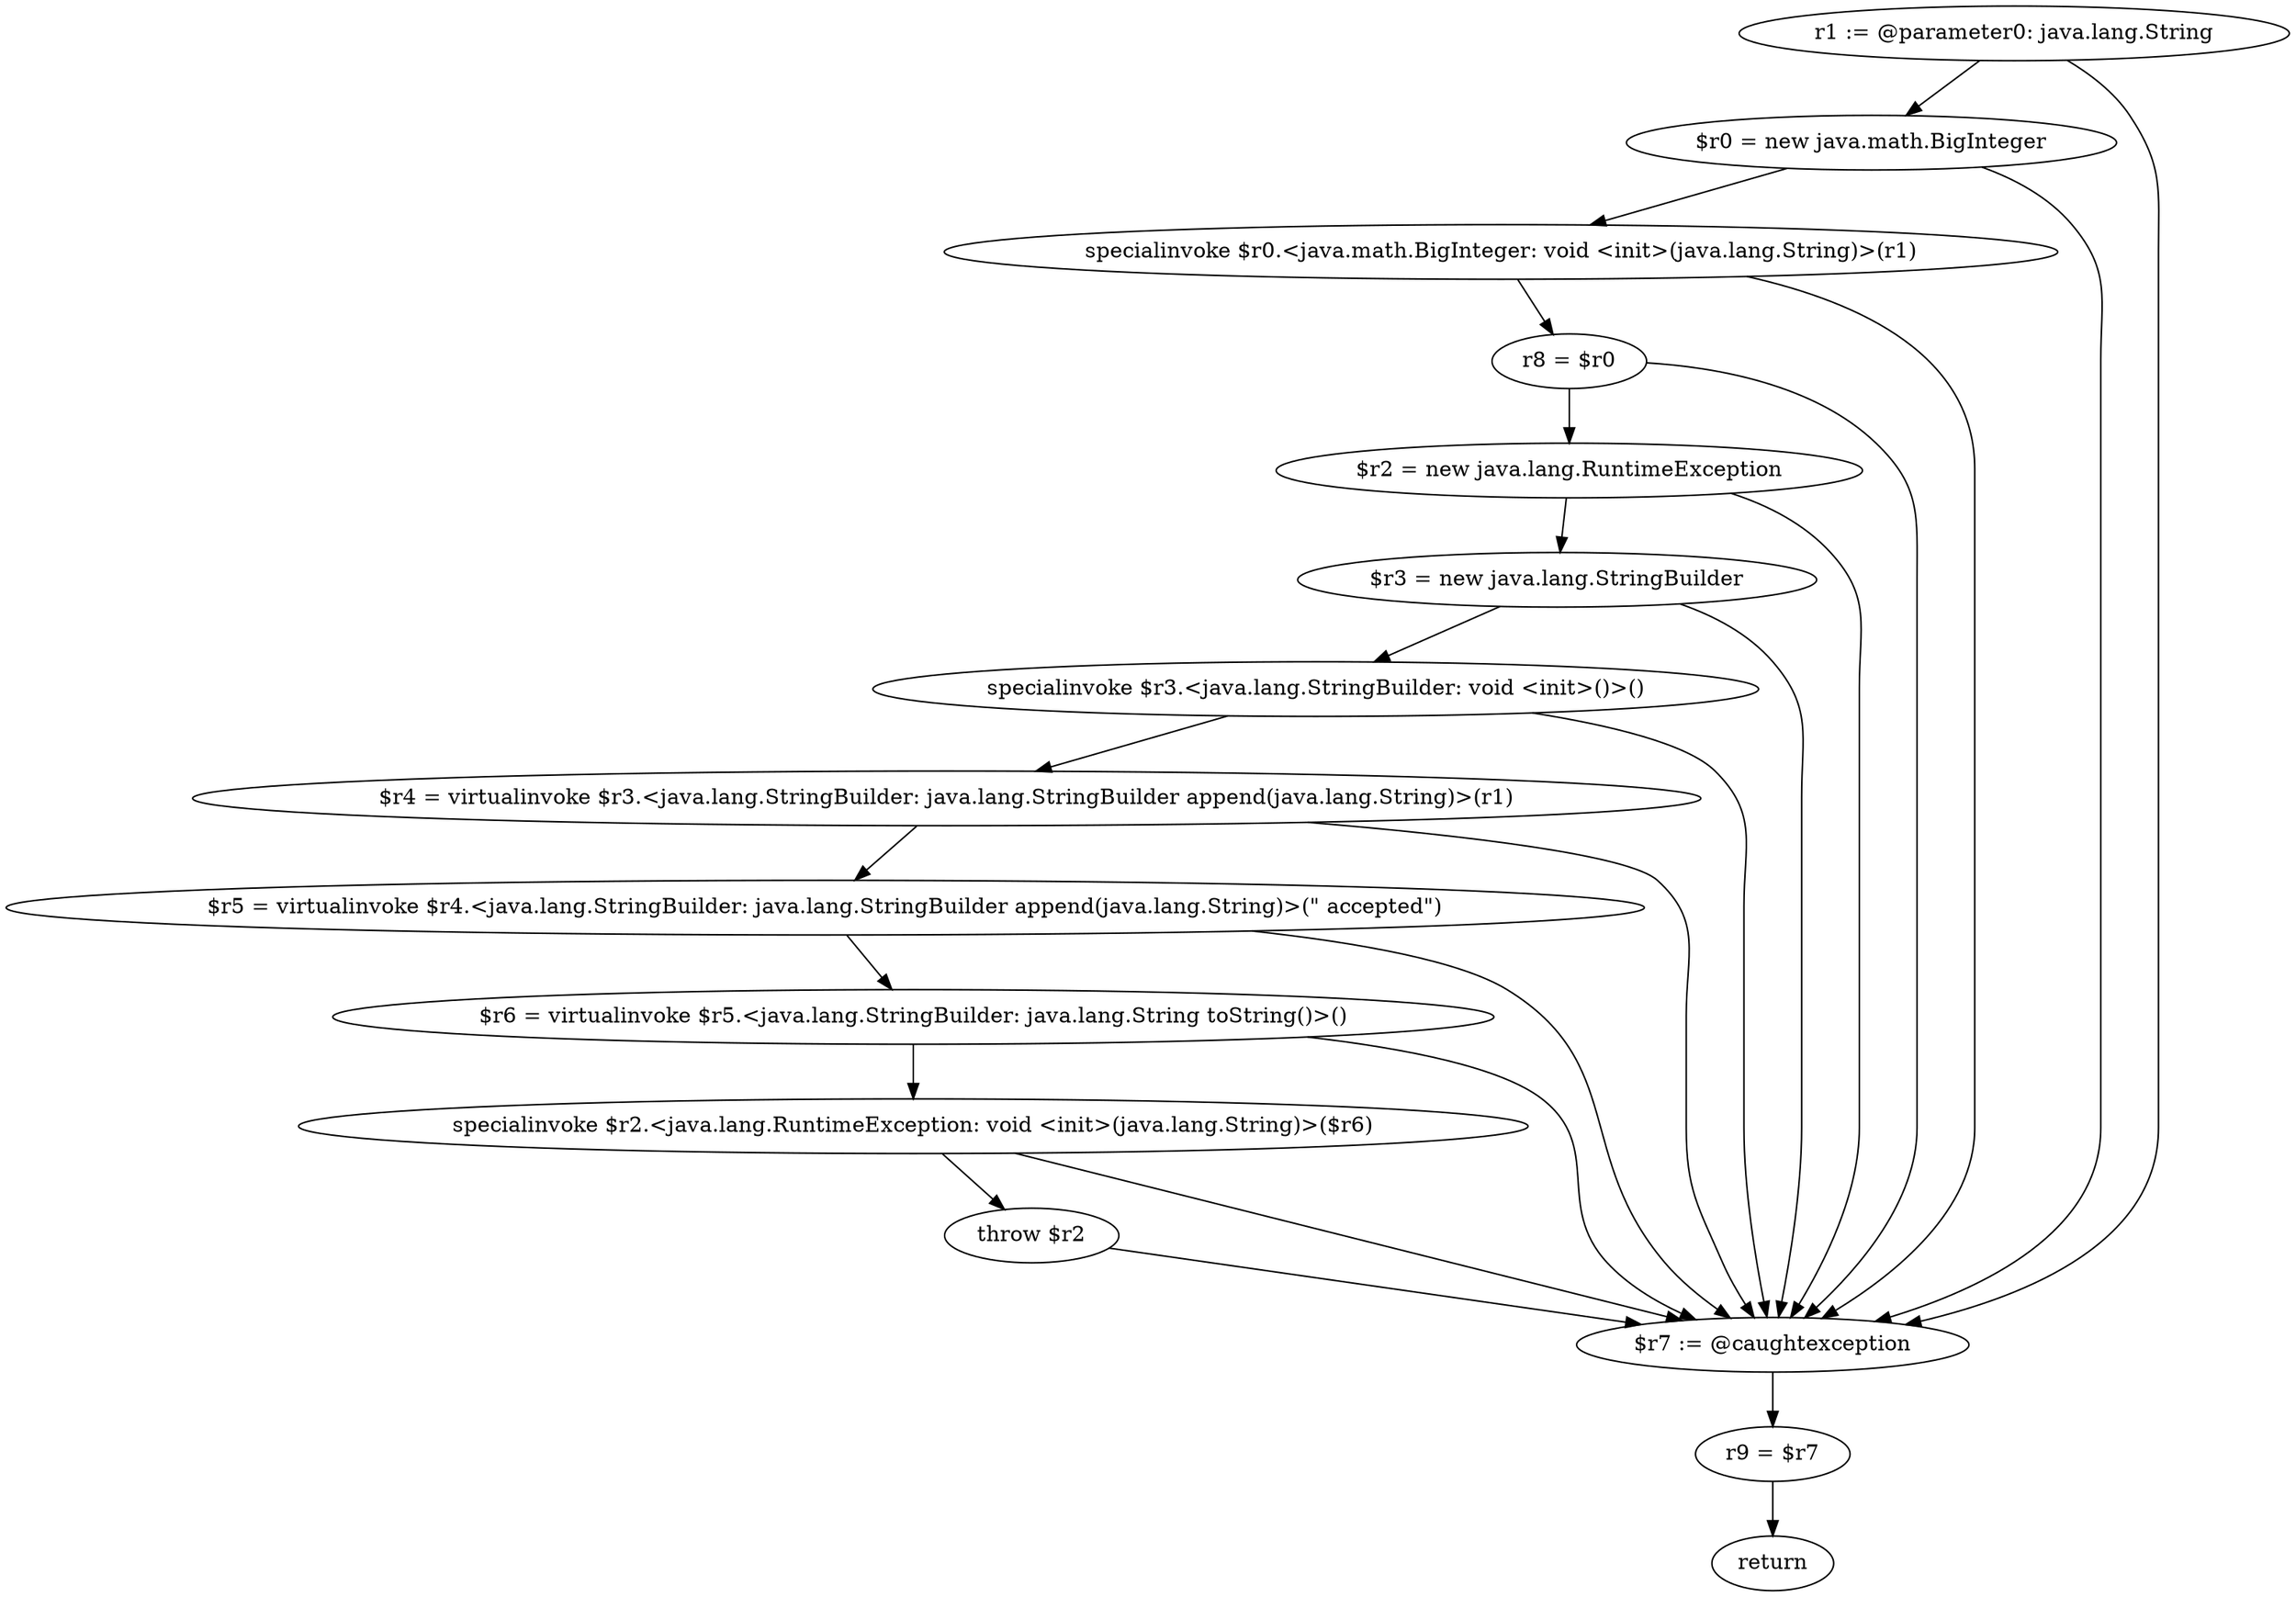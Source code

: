 digraph "unitGraph" {
    "r1 := @parameter0: java.lang.String"
    "$r0 = new java.math.BigInteger"
    "specialinvoke $r0.<java.math.BigInteger: void <init>(java.lang.String)>(r1)"
    "r8 = $r0"
    "$r2 = new java.lang.RuntimeException"
    "$r3 = new java.lang.StringBuilder"
    "specialinvoke $r3.<java.lang.StringBuilder: void <init>()>()"
    "$r4 = virtualinvoke $r3.<java.lang.StringBuilder: java.lang.StringBuilder append(java.lang.String)>(r1)"
    "$r5 = virtualinvoke $r4.<java.lang.StringBuilder: java.lang.StringBuilder append(java.lang.String)>(\" accepted\")"
    "$r6 = virtualinvoke $r5.<java.lang.StringBuilder: java.lang.String toString()>()"
    "specialinvoke $r2.<java.lang.RuntimeException: void <init>(java.lang.String)>($r6)"
    "throw $r2"
    "$r7 := @caughtexception"
    "r9 = $r7"
    "return"
    "r1 := @parameter0: java.lang.String"->"$r0 = new java.math.BigInteger";
    "r1 := @parameter0: java.lang.String"->"$r7 := @caughtexception";
    "$r0 = new java.math.BigInteger"->"specialinvoke $r0.<java.math.BigInteger: void <init>(java.lang.String)>(r1)";
    "$r0 = new java.math.BigInteger"->"$r7 := @caughtexception";
    "specialinvoke $r0.<java.math.BigInteger: void <init>(java.lang.String)>(r1)"->"r8 = $r0";
    "specialinvoke $r0.<java.math.BigInteger: void <init>(java.lang.String)>(r1)"->"$r7 := @caughtexception";
    "r8 = $r0"->"$r2 = new java.lang.RuntimeException";
    "r8 = $r0"->"$r7 := @caughtexception";
    "$r2 = new java.lang.RuntimeException"->"$r3 = new java.lang.StringBuilder";
    "$r2 = new java.lang.RuntimeException"->"$r7 := @caughtexception";
    "$r3 = new java.lang.StringBuilder"->"specialinvoke $r3.<java.lang.StringBuilder: void <init>()>()";
    "$r3 = new java.lang.StringBuilder"->"$r7 := @caughtexception";
    "specialinvoke $r3.<java.lang.StringBuilder: void <init>()>()"->"$r4 = virtualinvoke $r3.<java.lang.StringBuilder: java.lang.StringBuilder append(java.lang.String)>(r1)";
    "specialinvoke $r3.<java.lang.StringBuilder: void <init>()>()"->"$r7 := @caughtexception";
    "$r4 = virtualinvoke $r3.<java.lang.StringBuilder: java.lang.StringBuilder append(java.lang.String)>(r1)"->"$r5 = virtualinvoke $r4.<java.lang.StringBuilder: java.lang.StringBuilder append(java.lang.String)>(\" accepted\")";
    "$r4 = virtualinvoke $r3.<java.lang.StringBuilder: java.lang.StringBuilder append(java.lang.String)>(r1)"->"$r7 := @caughtexception";
    "$r5 = virtualinvoke $r4.<java.lang.StringBuilder: java.lang.StringBuilder append(java.lang.String)>(\" accepted\")"->"$r6 = virtualinvoke $r5.<java.lang.StringBuilder: java.lang.String toString()>()";
    "$r5 = virtualinvoke $r4.<java.lang.StringBuilder: java.lang.StringBuilder append(java.lang.String)>(\" accepted\")"->"$r7 := @caughtexception";
    "$r6 = virtualinvoke $r5.<java.lang.StringBuilder: java.lang.String toString()>()"->"specialinvoke $r2.<java.lang.RuntimeException: void <init>(java.lang.String)>($r6)";
    "$r6 = virtualinvoke $r5.<java.lang.StringBuilder: java.lang.String toString()>()"->"$r7 := @caughtexception";
    "specialinvoke $r2.<java.lang.RuntimeException: void <init>(java.lang.String)>($r6)"->"throw $r2";
    "specialinvoke $r2.<java.lang.RuntimeException: void <init>(java.lang.String)>($r6)"->"$r7 := @caughtexception";
    "throw $r2"->"$r7 := @caughtexception";
    "$r7 := @caughtexception"->"r9 = $r7";
    "r9 = $r7"->"return";
}
